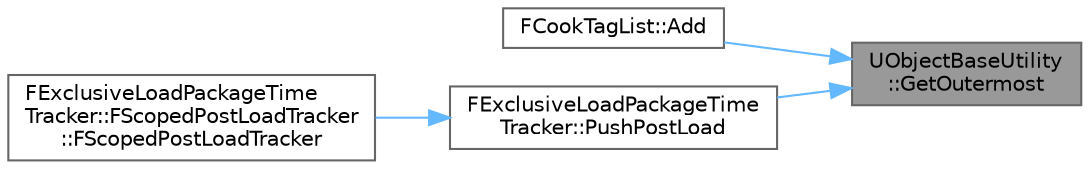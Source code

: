 digraph "UObjectBaseUtility::GetOutermost"
{
 // INTERACTIVE_SVG=YES
 // LATEX_PDF_SIZE
  bgcolor="transparent";
  edge [fontname=Helvetica,fontsize=10,labelfontname=Helvetica,labelfontsize=10];
  node [fontname=Helvetica,fontsize=10,shape=box,height=0.2,width=0.4];
  rankdir="RL";
  Node1 [id="Node000001",label="UObjectBaseUtility\l::GetOutermost",height=0.2,width=0.4,color="gray40", fillcolor="grey60", style="filled", fontcolor="black",tooltip="Legacy function, has the same behavior as GetPackage use GetPackage instead."];
  Node1 -> Node2 [id="edge1_Node000001_Node000002",dir="back",color="steelblue1",style="solid",tooltip=" "];
  Node2 [id="Node000002",label="FCookTagList::Add",height=0.2,width=0.4,color="grey40", fillcolor="white", style="filled",URL="$d5/d8f/structFCookTagList.html#ac802abf1938c750a58be9b7348ac48da",tooltip="Adds a tag to the list to be added to the development asset registry for this object."];
  Node1 -> Node3 [id="edge2_Node000001_Node000003",dir="back",color="steelblue1",style="solid",tooltip=" "];
  Node3 [id="Node000003",label="FExclusiveLoadPackageTime\lTracker::PushPostLoad",height=0.2,width=0.4,color="grey40", fillcolor="white", style="filled",URL="$dd/da6/classFExclusiveLoadPackageTimeTracker.html#ad66c080476d09f248663778f727b5b3c",tooltip="Starts a time for the specified package name."];
  Node3 -> Node4 [id="edge3_Node000003_Node000004",dir="back",color="steelblue1",style="solid",tooltip=" "];
  Node4 [id="Node000004",label="FExclusiveLoadPackageTime\lTracker::FScopedPostLoadTracker\l::FScopedPostLoadTracker",height=0.2,width=0.4,color="grey40", fillcolor="white", style="filled",URL="$d0/d9c/structFExclusiveLoadPackageTimeTracker_1_1FScopedPostLoadTracker.html#ac104fa50b39f52c7fae76e178c70d1f5",tooltip=" "];
}
